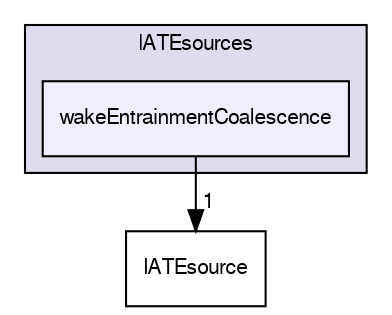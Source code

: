 digraph "applications/solvers/multiphase/twoPhaseEulerFoam/twoPhaseSystem/diameterModels/IATE/IATEsources/wakeEntrainmentCoalescence" {
  bgcolor=transparent;
  compound=true
  node [ fontsize="10", fontname="FreeSans"];
  edge [ labelfontsize="10", labelfontname="FreeSans"];
  subgraph clusterdir_97c1c9bab2462ef6cb1398bf82c2b820 {
    graph [ bgcolor="#ddddee", pencolor="black", label="IATEsources" fontname="FreeSans", fontsize="10", URL="dir_97c1c9bab2462ef6cb1398bf82c2b820.html"]
  dir_b096d68edc2fe53e9063ead2d2e0542d [shape=box, label="wakeEntrainmentCoalescence", style="filled", fillcolor="#eeeeff", pencolor="black", URL="dir_b096d68edc2fe53e9063ead2d2e0542d.html"];
  }
  dir_c8a893873562b438dd6c106293b4eb0b [shape=box label="IATEsource" URL="dir_c8a893873562b438dd6c106293b4eb0b.html"];
  dir_b096d68edc2fe53e9063ead2d2e0542d->dir_c8a893873562b438dd6c106293b4eb0b [headlabel="1", labeldistance=1.5 headhref="dir_000279_000276.html"];
}
